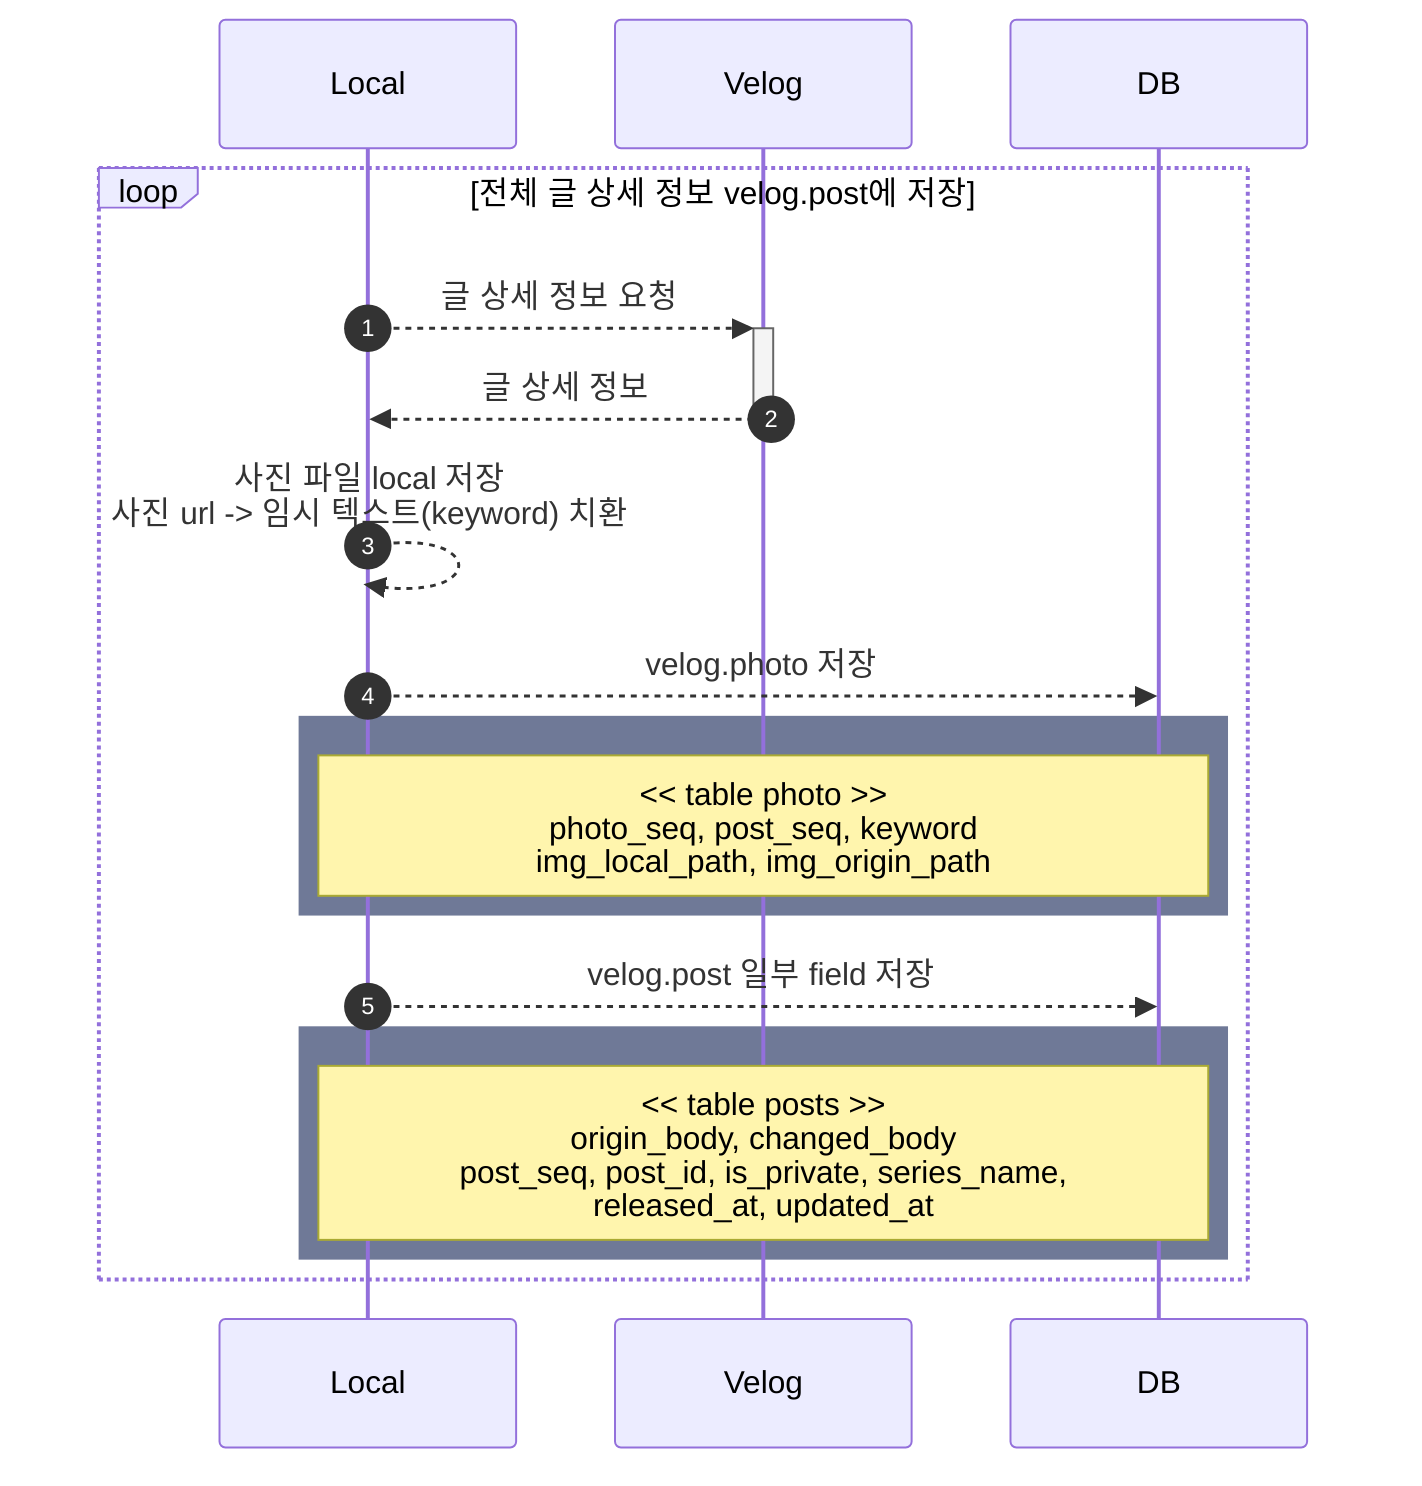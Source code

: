 sequenceDiagram
    autonumber
    loop 전체 글 상세 정보 velog.post에 저장
        Local -->> +Velog: 글 상세 정보 요청
        Velog -->> -Local: 글 상세 정보
        Local -->> Local: 사진 파일 local 저장<br>사진 url -> 임시 텍스트(keyword) 치환
        Local -->> DB: velog.photo 저장
        rect rgb(111, 121, 151)
            Note over Local , DB: << table photo >><br>photo_seq, post_seq, keyword<br>img_local_path, img_origin_path
        end
        Local -->> DB: velog.post 일부 field 저장
        rect rgb(111, 121, 151)
            Note over Local , DB: << table posts >><br>origin_body, changed_body<br>post_seq, post_id, is_private, series_name,<br> released_at, updated_at
        end
    end